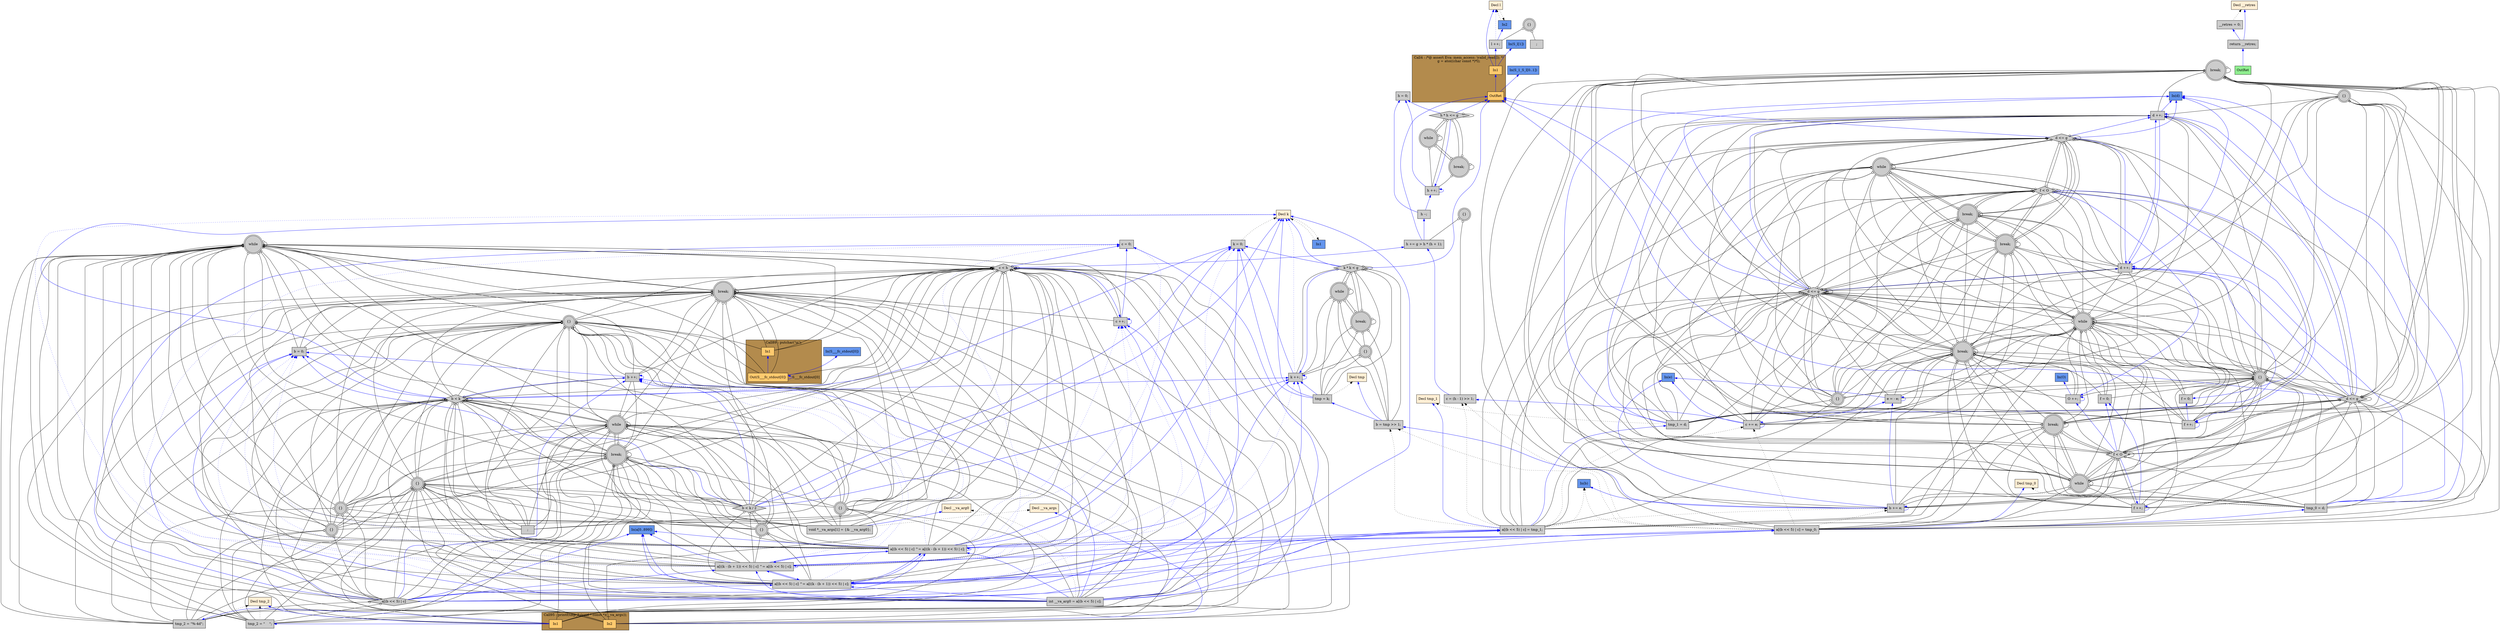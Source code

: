 digraph G {
  rankdir=TB;
  node [style="filled", ];
  64 [label="break;", fillcolor="#CCCCCC", shape=doublecircle, ];
  65 [label="{}", fillcolor="#CCCCCC", shape=doublecircle, ];
  66 [label="tmp_0 = d;", fillcolor="#CCCCCC", shape=box, ];
  67 [label="d ++;", fillcolor="#CCCCCC", shape=box, ];
  68 [label="a[(b << 5) | c] = tmp_0;", fillcolor="#CCCCCC", shape=box, ];
  69 [label="b += e;", fillcolor="#CCCCCC", shape=box, ];
  70 [label="f ++;", fillcolor="#CCCCCC", shape=box, ];
  71 [label="f = 0;", fillcolor="#CCCCCC", shape=box, ];
  72 [label="while", fillcolor="#CCCCCC", shape=doublecircle, ];
  73 [label="f < O", fillcolor="#CCCCCC", shape=diamond, ];
  74 [label="d <= g", fillcolor="#CCCCCC", shape=diamond, ];
  75 [label="break;", fillcolor="#CCCCCC", shape=doublecircle, ];
  76 [label="break;", fillcolor="#CCCCCC", shape=doublecircle, ];
  77 [label="{}", fillcolor="#CCCCCC", shape=doublecircle, ];
  78 [label="tmp_1 = d;", fillcolor="#CCCCCC", shape=box, ];
  79 [label="d ++;", fillcolor="#CCCCCC", shape=box, ];
  80 [label="a[(b << 5) | c] = tmp_1;", fillcolor="#CCCCCC", shape=box, ];
  81 [label="c += e;", fillcolor="#CCCCCC", shape=box, ];
  82 [label="f ++;", fillcolor="#CCCCCC", shape=box, ];
  83 [label="e = - e;", fillcolor="#CCCCCC", shape=box, ];
  84 [label="break;", fillcolor="#CCCCCC", shape=doublecircle, ];
  85 [label="c = 0;", fillcolor="#CCCCCC", shape=box, ];
  21 [label="Decl k", fillcolor="#FFEFD5", shape=box, ];
  86 [label="while", fillcolor="#CCCCCC", shape=doublecircle, ];
  22 [label="In1", fillcolor="#6495ED", shape=box, ];
  87 [label="c < h", fillcolor="#CCCCCC", shape=diamond, ];
  23 [label="Decl l", fillcolor="#FFEFD5", shape=box, ];
  88 [label="{}", fillcolor="#CCCCCC", shape=doublecircle, ];
  24 [label="In2", fillcolor="#6495ED", shape=box, ];
  89 [label="b = 0;", fillcolor="#CCCCCC", shape=box, ];
  25 [label="Decl tmp", fillcolor="#FFEFD5", shape=box, ];
  90 [label="while", fillcolor="#CCCCCC", shape=doublecircle, ];
  26 [label="Decl tmp_0", fillcolor="#FFEFD5", shape=box, ];
  91 [label="b < k", fillcolor="#CCCCCC", shape=diamond, ];
  27 [label="Decl tmp_1", fillcolor="#FFEFD5", shape=box, ];
  92 [label="break;", fillcolor="#CCCCCC", shape=doublecircle, ];
  28 [label="Decl tmp_2", fillcolor="#FFEFD5", shape=box, ];
  93 [label="{}", fillcolor="#CCCCCC", shape=doublecircle, ];
  29 [label="Decl __va_arg0", fillcolor="#FFEFD5", shape=box, ];
  94 [label="b < k / 2", fillcolor="#CCCCCC", shape=diamond, ];
  30 [label="Decl __va_args", fillcolor="#FFEFD5", shape=box, ];
  95 [label="{}", fillcolor="#CCCCCC", shape=doublecircle, ];
  31 [label="Decl __retres", fillcolor="#FFEFD5", shape=box, ];
  96 [label="a[(b << 5) | c] ^= a[((k - (b + 1)) << 5) | c];",
      fillcolor="#CCCCCC", shape=box, ];
  32 [label="{}", fillcolor="#CCCCCC", shape=doublecircle, ];
  97 [label="a[((k - (b + 1)) << 5) | c] ^= a[(b << 5) | c];",
      fillcolor="#CCCCCC", shape=box, ];
  33 [label="l ++;", fillcolor="#CCCCCC", shape=box, ];
  98 [label="a[(b << 5) | c] ^= a[((k - (b + 1)) << 5) | c];",
      fillcolor="#CCCCCC", shape=box, ];
  34 [label=";", fillcolor="#CCCCCC", shape=box, ];
  99 [label="{}", fillcolor="#CCCCCC", shape=doublecircle, ];
  100 [label=";", fillcolor="#CCCCCC", shape=box, ];
  36 [label="In1", fillcolor="#FFCA6E", shape=box, ];
  101 [label="{}", fillcolor="#CCCCCC", shape=doublecircle, ];
  37 [label="OutRet", fillcolor="#FFCA6E", shape=box, ];
  102 [label="a[(b << 5) | c]", fillcolor="#CCCCCC", shape=diamond, ];
  38 [label="k = 0;", fillcolor="#CCCCCC", shape=box, ];
  103 [label="tmp_2 = \"%-4d\";", fillcolor="#CCCCCC", shape=box, ];
  39 [label="while", fillcolor="#CCCCCC", shape=doublecircle, ];
  104 [label="tmp_2 = \"    \";", fillcolor="#CCCCCC", shape=box, ];
  40 [label="k * k < g", fillcolor="#CCCCCC", shape=diamond, ];
  105 [label="{}", fillcolor="#CCCCCC", shape=doublecircle, ];
  41 [label="{}", fillcolor="#CCCCCC", shape=doublecircle, ];
  106 [label="int __va_arg0 = a[(b << 5) | c];", fillcolor="#CCCCCC",
       shape=box, ];
  42 [label="tmp = k;", fillcolor="#CCCCCC", shape=box, ];
  107 [label="void *__va_args[1] = {& __va_arg0};", fillcolor="#CCCCCC",
       shape=box, ];
  43 [label="k ++;", fillcolor="#CCCCCC", shape=box, ];
  44 [label="b = tmp >> 1;", fillcolor="#CCCCCC", shape=box, ];
  109 [label="In1", fillcolor="#FFCA6E", shape=box, ];
  45 [label="break;", fillcolor="#CCCCCC", shape=doublecircle, ];
  110 [label="In2", fillcolor="#FFCA6E", shape=box, ];
  46 [label="h = 0;", fillcolor="#CCCCCC", shape=box, ];
  111 [label="b ++;", fillcolor="#CCCCCC", shape=box, ];
  47 [label="while", fillcolor="#CCCCCC", shape=doublecircle, ];
  48 [label="h * h <= g", fillcolor="#CCCCCC", shape=diamond, ];
  113 [label="In1", fillcolor="#FFCA6E", shape=box, ];
  49 [label="h ++;", fillcolor="#CCCCCC", shape=box, ];
  114 [label="Out(S___fc_stdout[0])", fillcolor="#FFCA6E", shape=box, ];
  50 [label="break;", fillcolor="#CCCCCC", shape=doublecircle, ];
  115 [label="c ++;", fillcolor="#CCCCCC", shape=box, ];
  51 [label="h --;", fillcolor="#CCCCCC", shape=box, ];
  116 [label="break;", fillcolor="#CCCCCC", shape=doublecircle, ];
  52 [label="{}", fillcolor="#CCCCCC", shape=doublecircle, ];
  117 [label="__retres = 0;", fillcolor="#CCCCCC", shape=box, ];
  53 [label="h += g > h * (h + 1);", fillcolor="#CCCCCC", shape=box, ];
  118 [label="return __retres;", fillcolor="#CCCCCC", shape=box, ];
  54 [label="c = (h - 1) >> 1;", fillcolor="#CCCCCC", shape=box, ];
  119 [label="OutRet", fillcolor="#90EE90", shape=box, ];
  55 [label="while", fillcolor="#CCCCCC", shape=doublecircle, ];
  120 [label="In(S___fc_stdout[0])", fillcolor="#6495ED", shape=box, ];
  56 [label="d <= g", fillcolor="#CCCCCC", shape=diamond, ];
  121 [label="In(a[0..899])", fillcolor="#6495ED", shape=box, ];
  57 [label="{}", fillcolor="#CCCCCC", shape=doublecircle, ];
  122 [label="In(b)", fillcolor="#6495ED", shape=box, ];
  58 [label="O ++;", fillcolor="#CCCCCC", shape=box, ];
  123 [label="In(e)", fillcolor="#6495ED", shape=box, ];
  59 [label="f = 0;", fillcolor="#CCCCCC", shape=box, ];
  124 [label="In(d)", fillcolor="#6495ED", shape=box, ];
  60 [label="while", fillcolor="#CCCCCC", shape=doublecircle, ];
  125 [label="In(O)", fillcolor="#6495ED", shape=box, ];
  61 [label="f < O", fillcolor="#CCCCCC", shape=diamond, ];
  126 [label="In(S_1_S_l[0..1])", fillcolor="#6495ED", shape=box, ];
  62 [label="d <= g", fillcolor="#CCCCCC", shape=diamond, ];
  127 [label="In(S_l[1])", fillcolor="#6495ED", shape=box, ];
  63 [label="break;", fillcolor="#CCCCCC", shape=doublecircle, ];
  
  subgraph cluster_Call4 { label="Call4 : /*@ assert Eva: mem_access: \\valid_read(l); */\ng = atoi((char const *)*l);";
                           fillcolor="#B38B4D"; style="filled"; 37;36;
     };
  subgraph cluster_Call89 { label="Call89 : putchar('\\n');";
                            fillcolor="#B38B4D"; style="filled"; 114;113;
     };
  subgraph cluster_Call95 { label="Call95 : printf(tmp_2,(void * const *)(__va_args));";
                            fillcolor="#B38B4D"; style="filled"; 110;109;
     };
  
  edge [dir=back, ];
  55 -> 64 [color="#000000", arrowtail=odot, ];
  56 -> 64 [color="#000000", arrowtail=odot, ];
  57 -> 64 [color="#000000", arrowtail=odot, ];
  60 -> 64 [color="#000000", arrowtail=odot, ];
  61 -> 64 [color="#000000", arrowtail=odot, ];
  62 -> 64 [color="#000000", arrowtail=odot, ];
  63 -> 64 [color="#000000", arrowtail=odot, ];
  64 -> 64 [color="#000000", arrowtail=odot, ];
  84 -> 64 [color="#000000", arrowtail=odot, ];
  55 -> 65 [color="#000000", arrowtail=odot, ];
  56 -> 65 [color="#000000", arrowtail=odot, ];
  57 -> 65 [color="#000000", arrowtail=odot, ];
  60 -> 65 [color="#000000", arrowtail=odot, ];
  61 -> 65 [color="#000000", arrowtail=odot, ];
  62 -> 65 [color="#000000", arrowtail=odot, ];
  63 -> 65 [color="#000000", arrowtail=odot, ];
  64 -> 65 [color="#000000", arrowtail=odot, ];
  84 -> 65 [color="#000000", arrowtail=odot, ];
  26 -> 66 [color="#000000", style="dotted", ];
  55 -> 66 [color="#000000", arrowtail=odot, ];
  56 -> 66 [color="#000000", arrowtail=odot, ];
  57 -> 66 [color="#000000", arrowtail=odot, ];
  60 -> 66 [color="#000000", arrowtail=odot, ];
  61 -> 66 [color="#000000", arrowtail=odot, ];
  62 -> 66 [color="#000000", arrowtail=odot, ];
  63 -> 66 [color="#000000", arrowtail=odot, ];
  64 -> 66 [color="#000000", arrowtail=odot, ];
  65 -> 66 [color="#000000", arrowtail=odot, ];
  67 -> 66 [color="#0000FF", ];
  79 -> 66 [color="#0000FF", ];
  84 -> 66 [color="#000000", arrowtail=odot, ];
  124 -> 66 [color="#0000FF", ];
  55 -> 67 [color="#000000", arrowtail=odot, ];
  56 -> 67 [color="#000000", arrowtail=odot, ];
  57 -> 67 [color="#000000", arrowtail=odot, ];
  60 -> 67 [color="#000000", arrowtail=odot, ];
  61 -> 67 [color="#000000", arrowtail=odot, ];
  62 -> 67 [color="#000000", arrowtail=odot, ];
  63 -> 67 [color="#000000", arrowtail=odot, ];
  64 -> 67 [color="#000000", arrowtail=odot, ];
  65 -> 67 [color="#000000", arrowtail=odot, ];
  67 -> 67 [color="#0000FF", ];
  79 -> 67 [color="#0000FF", ];
  84 -> 67 [color="#000000", arrowtail=odot, ];
  124 -> 67 [color="#0000FF", ];
  26 -> 68 [color="#0000FF", ];
  44 -> 68 [color="#000000", style="dotted", ];
  54 -> 68 [color="#000000", style="dotted", ];
  55 -> 68 [color="#000000", arrowtail=odot, ];
  56 -> 68 [color="#000000", arrowtail=odot, ];
  57 -> 68 [color="#000000", arrowtail=odot, ];
  60 -> 68 [color="#000000", arrowtail=odot, ];
  61 -> 68 [color="#000000", arrowtail=odot, ];
  62 -> 68 [color="#000000", arrowtail=odot, ];
  63 -> 68 [color="#000000", arrowtail=odot, ];
  64 -> 68 [color="#000000", arrowtail=odot, ];
  65 -> 68 [color="#000000", arrowtail=odot, ];
  66 -> 68 [color="#0000FF", ];
  69 -> 68 [color="#000000", style="dotted", ];
  81 -> 68 [color="#000000", style="dotted", ];
  84 -> 68 [color="#000000", arrowtail=odot, ];
  122 -> 68 [color="#000000", style="dotted", ];
  44 -> 69 [color="#0000FF", ];
  55 -> 69 [color="#000000", arrowtail=odot, ];
  56 -> 69 [color="#000000", arrowtail=odot, ];
  57 -> 69 [color="#000000", arrowtail=odot, ];
  60 -> 69 [color="#000000", arrowtail=odot, ];
  61 -> 69 [color="#000000", arrowtail=odot, ];
  62 -> 69 [color="#000000", arrowtail=odot, ];
  63 -> 69 [color="#000000", arrowtail=odot, ];
  64 -> 69 [color="#000000", arrowtail=odot, ];
  69 -> 69 [color="#0000FF", ];
  83 -> 69 [color="#0000FF", ];
  84 -> 69 [color="#000000", arrowtail=odot, ];
  122 -> 69 [color="#0000FF", ];
  123 -> 69 [color="#0000FF", ];
  55 -> 70 [color="#000000", arrowtail=odot, ];
  56 -> 70 [color="#000000", arrowtail=odot, ];
  57 -> 70 [color="#000000", arrowtail=odot, ];
  59 -> 70 [color="#0000FF", ];
  60 -> 70 [color="#000000", arrowtail=odot, ];
  61 -> 70 [color="#000000", arrowtail=odot, ];
  62 -> 70 [color="#000000", arrowtail=odot, ];
  63 -> 70 [color="#000000", arrowtail=odot, ];
  64 -> 70 [color="#000000", arrowtail=odot, ];
  70 -> 70 [color="#0000FF", ];
  84 -> 70 [color="#000000", arrowtail=odot, ];
  55 -> 71 [color="#000000", arrowtail=odot, ];
  56 -> 71 [color="#000000", arrowtail=odot, ];
  57 -> 71 [color="#000000", arrowtail=odot, ];
  84 -> 71 [color="#000000", arrowtail=odot, ];
  55 -> 72 [color="#000000", arrowtail=odot, ];
  56 -> 72 [color="#000000", arrowtail=odot, ];
  57 -> 72 [color="#000000", arrowtail=odot, ];
  72 -> 72 [color="#000000", arrowtail=odot, ];
  73 -> 72 [color="#000000", arrowtail=odot, ];
  74 -> 72 [color="#000000", arrowtail=odot, ];
  75 -> 72 [color="#000000", arrowtail=odot, ];
  76 -> 72 [color="#000000", arrowtail=odot, ];
  84 -> 72 [color="#000000", arrowtail=odot, ];
  55 -> 73 [color="#000000", arrowtail=odot, ];
  56 -> 73 [color="#000000", arrowtail=odot, ];
  57 -> 73 [color="#000000", arrowtail=odot, ];
  58 -> 73 [color="#0000FF", ];
  71 -> 73 [color="#0000FF", ];
  72 -> 73 [color="#000000", arrowtail=odot, ];
  73 -> 73 [color="#000000", arrowtail=odot, ];
  74 -> 73 [color="#000000", arrowtail=odot, ];
  75 -> 73 [color="#000000", arrowtail=odot, ];
  76 -> 73 [color="#000000", arrowtail=odot, ];
  82 -> 73 [color="#0000FF", ];
  84 -> 73 [color="#000000", arrowtail=odot, ];
  37 -> 74 [color="#0000FF", ];
  55 -> 74 [color="#000000", arrowtail=odot, ];
  56 -> 74 [color="#000000", arrowtail=odot, ];
  57 -> 74 [color="#000000", arrowtail=odot, ];
  67 -> 74 [color="#0000FF", ];
  72 -> 74 [color="#000000", arrowtail=odot, ];
  73 -> 74 [color="#000000", arrowtail=odot, ];
  74 -> 74 [color="#000000", arrowtail=odot, ];
  75 -> 74 [color="#000000", arrowtail=odot, ];
  76 -> 74 [color="#000000", arrowtail=odot, ];
  79 -> 74 [color="#0000FF", ];
  84 -> 74 [color="#000000", arrowtail=odot, ];
  124 -> 74 [color="#0000FF", ];
  55 -> 75 [color="#000000", arrowtail=odot, ];
  56 -> 75 [color="#000000", arrowtail=odot, ];
  57 -> 75 [color="#000000", arrowtail=odot, ];
  72 -> 75 [color="#000000", arrowtail=odot, ];
  73 -> 75 [color="#000000", arrowtail=odot, ];
  74 -> 75 [color="#000000", arrowtail=odot, ];
  75 -> 75 [color="#000000", arrowtail=odot, ];
  76 -> 75 [color="#000000", arrowtail=odot, ];
  84 -> 75 [color="#000000", arrowtail=odot, ];
  55 -> 76 [color="#000000", arrowtail=odot, ];
  56 -> 76 [color="#000000", arrowtail=odot, ];
  57 -> 76 [color="#000000", arrowtail=odot, ];
  72 -> 76 [color="#000000", arrowtail=odot, ];
  73 -> 76 [color="#000000", arrowtail=odot, ];
  74 -> 76 [color="#000000", arrowtail=odot, ];
  75 -> 76 [color="#000000", arrowtail=odot, ];
  76 -> 76 [color="#000000", arrowtail=odot, ];
  84 -> 76 [color="#000000", arrowtail=odot, ];
  55 -> 77 [color="#000000", arrowtail=odot, ];
  56 -> 77 [color="#000000", arrowtail=odot, ];
  57 -> 77 [color="#000000", arrowtail=odot, ];
  72 -> 77 [color="#000000", arrowtail=odot, ];
  73 -> 77 [color="#000000", arrowtail=odot, ];
  74 -> 77 [color="#000000", arrowtail=odot, ];
  75 -> 77 [color="#000000", arrowtail=odot, ];
  76 -> 77 [color="#000000", arrowtail=odot, ];
  84 -> 77 [color="#000000", arrowtail=odot, ];
  27 -> 78 [color="#000000", style="dotted", ];
  55 -> 78 [color="#000000", arrowtail=odot, ];
  56 -> 78 [color="#000000", arrowtail=odot, ];
  57 -> 78 [color="#000000", arrowtail=odot, ];
  67 -> 78 [color="#0000FF", ];
  72 -> 78 [color="#000000", arrowtail=odot, ];
  73 -> 78 [color="#000000", arrowtail=odot, ];
  74 -> 78 [color="#000000", arrowtail=odot, ];
  75 -> 78 [color="#000000", arrowtail=odot, ];
  76 -> 78 [color="#000000", arrowtail=odot, ];
  77 -> 78 [color="#000000", arrowtail=odot, ];
  79 -> 78 [color="#0000FF", ];
  84 -> 78 [color="#000000", arrowtail=odot, ];
  124 -> 78 [color="#0000FF", ];
  55 -> 79 [color="#000000", arrowtail=odot, ];
  56 -> 79 [color="#000000", arrowtail=odot, ];
  57 -> 79 [color="#000000", arrowtail=odot, ];
  67 -> 79 [color="#0000FF", ];
  72 -> 79 [color="#000000", arrowtail=odot, ];
  73 -> 79 [color="#000000", arrowtail=odot, ];
  74 -> 79 [color="#000000", arrowtail=odot, ];
  75 -> 79 [color="#000000", arrowtail=odot, ];
  76 -> 79 [color="#000000", arrowtail=odot, ];
  77 -> 79 [color="#000000", arrowtail=odot, ];
  79 -> 79 [color="#0000FF", ];
  84 -> 79 [color="#000000", arrowtail=odot, ];
  124 -> 79 [color="#0000FF", ];
  27 -> 80 [color="#0000FF", ];
  44 -> 80 [color="#000000", style="dotted", ];
  54 -> 80 [color="#000000", style="dotted", ];
  55 -> 80 [color="#000000", arrowtail=odot, ];
  56 -> 80 [color="#000000", arrowtail=odot, ];
  57 -> 80 [color="#000000", arrowtail=odot, ];
  69 -> 80 [color="#000000", style="dotted", ];
  72 -> 80 [color="#000000", arrowtail=odot, ];
  73 -> 80 [color="#000000", arrowtail=odot, ];
  74 -> 80 [color="#000000", arrowtail=odot, ];
  75 -> 80 [color="#000000", arrowtail=odot, ];
  76 -> 80 [color="#000000", arrowtail=odot, ];
  77 -> 80 [color="#000000", arrowtail=odot, ];
  78 -> 80 [color="#0000FF", ];
  81 -> 80 [color="#000000", style="dotted", ];
  84 -> 80 [color="#000000", arrowtail=odot, ];
  122 -> 80 [color="#000000", style="dotted", ];
  54 -> 81 [color="#0000FF", ];
  55 -> 81 [color="#000000", arrowtail=odot, ];
  56 -> 81 [color="#000000", arrowtail=odot, ];
  57 -> 81 [color="#000000", arrowtail=odot, ];
  72 -> 81 [color="#000000", arrowtail=odot, ];
  73 -> 81 [color="#000000", arrowtail=odot, ];
  74 -> 81 [color="#000000", arrowtail=odot, ];
  75 -> 81 [color="#000000", arrowtail=odot, ];
  76 -> 81 [color="#000000", arrowtail=odot, ];
  81 -> 81 [color="#0000FF", ];
  83 -> 81 [color="#0000FF", ];
  84 -> 81 [color="#000000", arrowtail=odot, ];
  123 -> 81 [color="#0000FF", ];
  55 -> 82 [color="#000000", arrowtail=odot, ];
  56 -> 82 [color="#000000", arrowtail=odot, ];
  57 -> 82 [color="#000000", arrowtail=odot, ];
  71 -> 82 [color="#0000FF", ];
  72 -> 82 [color="#000000", arrowtail=odot, ];
  73 -> 82 [color="#000000", arrowtail=odot, ];
  74 -> 82 [color="#000000", arrowtail=odot, ];
  75 -> 82 [color="#000000", arrowtail=odot, ];
  76 -> 82 [color="#000000", arrowtail=odot, ];
  82 -> 82 [color="#0000FF", ];
  84 -> 82 [color="#000000", arrowtail=odot, ];
  55 -> 83 [color="#000000", arrowtail=odot, ];
  56 -> 83 [color="#000000", arrowtail=odot, ];
  57 -> 83 [color="#000000", arrowtail=odot, ];
  83 -> 83 [color="#0000FF", ];
  84 -> 83 [color="#000000", arrowtail=odot, ];
  123 -> 83 [color="#0000FF", ];
  55 -> 84 [color="#000000", arrowtail=odot, ];
  56 -> 84 [color="#000000", arrowtail=odot, ];
  84 -> 84 [color="#000000", arrowtail=odot, ];
  22 -> 21 [color="#000000", style="dotted", ];
  86 -> 86 [color="#000000", arrowtail=odot, ];
  87 -> 86 [color="#000000", arrowtail=odot, ];
  116 -> 86 [color="#000000", arrowtail=odot, ];
  21 -> 22 [color="#000000", style="dotted", ];
  53 -> 87 [color="#0000FF", ];
  85 -> 87 [color="#0000FF", ];
  86 -> 87 [color="#000000", arrowtail=odot, ];
  87 -> 87 [color="#000000", arrowtail=odot, ];
  115 -> 87 [color="#0000FF", ];
  116 -> 87 [color="#000000", arrowtail=odot, ];
  24 -> 23 [color="#000000", style="dotted", ];
  86 -> 88 [color="#000000", arrowtail=odot, ];
  87 -> 88 [color="#000000", arrowtail=odot, ];
  116 -> 88 [color="#000000", arrowtail=odot, ];
  23 -> 24 [color="#000000", style="dotted", ];
  86 -> 89 [color="#000000", arrowtail=odot, ];
  87 -> 89 [color="#000000", arrowtail=odot, ];
  88 -> 89 [color="#000000", arrowtail=odot, ];
  116 -> 89 [color="#000000", arrowtail=odot, ];
  86 -> 90 [color="#000000", arrowtail=odot, ];
  87 -> 90 [color="#000000", arrowtail=odot, ];
  88 -> 90 [color="#000000", arrowtail=odot, ];
  90 -> 90 [color="#000000", arrowtail=odot, ];
  91 -> 90 [color="#000000", arrowtail=odot, ];
  92 -> 90 [color="#000000", arrowtail=odot, ];
  116 -> 90 [color="#000000", arrowtail=odot, ];
  21 -> 91 [color="#0000FF", ];
  38 -> 91 [color="#0000FF", ];
  43 -> 91 [color="#0000FF", ];
  86 -> 91 [color="#000000", arrowtail=odot, ];
  87 -> 91 [color="#000000", arrowtail=odot, ];
  88 -> 91 [color="#000000", arrowtail=odot, ];
  89 -> 91 [color="#0000FF", ];
  90 -> 91 [color="#000000", arrowtail=odot, ];
  91 -> 91 [color="#000000", arrowtail=odot, ];
  92 -> 91 [color="#000000", arrowtail=odot, ];
  111 -> 91 [color="#0000FF", ];
  116 -> 91 [color="#000000", arrowtail=odot, ];
  86 -> 92 [color="#000000", arrowtail=odot, ];
  87 -> 92 [color="#000000", arrowtail=odot, ];
  88 -> 92 [color="#000000", arrowtail=odot, ];
  90 -> 92 [color="#000000", arrowtail=odot, ];
  91 -> 92 [color="#000000", arrowtail=odot, ];
  92 -> 92 [color="#000000", arrowtail=odot, ];
  116 -> 92 [color="#000000", arrowtail=odot, ];
  86 -> 93 [color="#000000", arrowtail=odot, ];
  87 -> 93 [color="#000000", arrowtail=odot, ];
  88 -> 93 [color="#000000", arrowtail=odot, ];
  90 -> 93 [color="#000000", arrowtail=odot, ];
  91 -> 93 [color="#000000", arrowtail=odot, ];
  92 -> 93 [color="#000000", arrowtail=odot, ];
  116 -> 93 [color="#000000", arrowtail=odot, ];
  21 -> 94 [color="#0000FF", ];
  38 -> 94 [color="#0000FF", ];
  43 -> 94 [color="#0000FF", ];
  86 -> 94 [color="#000000", arrowtail=odot, ];
  87 -> 94 [color="#000000", arrowtail=odot, ];
  88 -> 94 [color="#000000", arrowtail=odot, ];
  89 -> 94 [color="#0000FF", ];
  90 -> 94 [color="#000000", arrowtail=odot, ];
  91 -> 94 [color="#000000", arrowtail=odot, ];
  92 -> 94 [color="#000000", arrowtail=odot, ];
  93 -> 94 [color="#000000", arrowtail=odot, ];
  111 -> 94 [color="#0000FF", ];
  116 -> 94 [color="#000000", arrowtail=odot, ];
  86 -> 95 [color="#000000", arrowtail=odot, ];
  87 -> 95 [color="#000000", arrowtail=odot, ];
  88 -> 95 [color="#000000", arrowtail=odot, ];
  90 -> 95 [color="#000000", arrowtail=odot, ];
  91 -> 95 [color="#000000", arrowtail=odot, ];
  92 -> 95 [color="#000000", arrowtail=odot, ];
  93 -> 95 [color="#000000", arrowtail=odot, ];
  94 -> 95 [color="#000000", arrowtail=odot, ];
  116 -> 95 [color="#000000", arrowtail=odot, ];
  21 -> 96 [color="#0000FF", ];
  38 -> 96 [color="#0000FF", ];
  43 -> 96 [color="#0000FF", ];
  68 -> 96 [color="#0000FF", ];
  80 -> 96 [color="#0000FF", ];
  85 -> 96 [color="#0000FF", style="dotted", ];
  86 -> 96 [color="#000000", arrowtail=odot, ];
  87 -> 96 [color="#000000", arrowtail=odot, ];
  88 -> 96 [color="#000000", arrowtail=odot, ];
  89 -> 96 [color="#0000FF", style="dotted", ];
  90 -> 96 [color="#000000", arrowtail=odot, ];
  91 -> 96 [color="#000000", arrowtail=odot, ];
  92 -> 96 [color="#000000", arrowtail=odot, ];
  93 -> 96 [color="#000000", arrowtail=odot, ];
  94 -> 96 [color="#000000", arrowtail=odot, ];
  95 -> 96 [color="#000000", arrowtail=odot, ];
  96 -> 96 [color="#0000FF", ];
  97 -> 96 [color="#0000FF", ];
  98 -> 96 [color="#0000FF", ];
  111 -> 96 [color="#0000FF", style="dotted", ];
  115 -> 96 [color="#0000FF", style="dotted", ];
  116 -> 96 [color="#000000", arrowtail=odot, ];
  121 -> 96 [color="#0000FF", ];
  21 -> 97 [color="#0000FF", style="dotted", ];
  38 -> 97 [color="#0000FF", style="dotted", ];
  43 -> 97 [color="#0000FF", style="dotted", ];
  68 -> 97 [color="#0000FF", ];
  80 -> 97 [color="#0000FF", ];
  85 -> 97 [color="#0000FF", style="dotted", ];
  86 -> 97 [color="#000000", arrowtail=odot, ];
  87 -> 97 [color="#000000", arrowtail=odot, ];
  88 -> 97 [color="#000000", arrowtail=odot, ];
  89 -> 97 [color="#0000FF", style="dotted", ];
  90 -> 97 [color="#000000", arrowtail=odot, ];
  91 -> 97 [color="#000000", arrowtail=odot, ];
  92 -> 97 [color="#000000", arrowtail=odot, ];
  93 -> 97 [color="#000000", arrowtail=odot, ];
  94 -> 97 [color="#000000", arrowtail=odot, ];
  95 -> 97 [color="#000000", arrowtail=odot, ];
  96 -> 97 [color="#0000FF", ];
  97 -> 97 [color="#0000FF", ];
  98 -> 97 [color="#0000FF", ];
  111 -> 97 [color="#0000FF", style="dotted", ];
  115 -> 97 [color="#0000FF", style="dotted", ];
  116 -> 97 [color="#000000", arrowtail=odot, ];
  121 -> 97 [color="#0000FF", ];
  23 -> 33 [color="#0000FF", style="dotted", ];
  24 -> 33 [color="#0000FF", ];
  32 -> 33 [color="#000000", arrowtail=odot, ];
  21 -> 98 [color="#0000FF", ];
  38 -> 98 [color="#0000FF", ];
  43 -> 98 [color="#0000FF", ];
  68 -> 98 [color="#0000FF", ];
  80 -> 98 [color="#0000FF", ];
  85 -> 98 [color="#0000FF", style="dotted", ];
  86 -> 98 [color="#000000", arrowtail=odot, ];
  87 -> 98 [color="#000000", arrowtail=odot, ];
  88 -> 98 [color="#000000", arrowtail=odot, ];
  89 -> 98 [color="#0000FF", style="dotted", ];
  90 -> 98 [color="#000000", arrowtail=odot, ];
  91 -> 98 [color="#000000", arrowtail=odot, ];
  92 -> 98 [color="#000000", arrowtail=odot, ];
  93 -> 98 [color="#000000", arrowtail=odot, ];
  94 -> 98 [color="#000000", arrowtail=odot, ];
  95 -> 98 [color="#000000", arrowtail=odot, ];
  96 -> 98 [color="#0000FF", ];
  97 -> 98 [color="#0000FF", ];
  98 -> 98 [color="#0000FF", ];
  111 -> 98 [color="#0000FF", style="dotted", ];
  115 -> 98 [color="#0000FF", style="dotted", ];
  116 -> 98 [color="#000000", arrowtail=odot, ];
  121 -> 98 [color="#0000FF", ];
  32 -> 34 [color="#000000", arrowtail=odot, ];
  86 -> 99 [color="#000000", arrowtail=odot, ];
  87 -> 99 [color="#000000", arrowtail=odot, ];
  88 -> 99 [color="#000000", arrowtail=odot, ];
  90 -> 99 [color="#000000", arrowtail=odot, ];
  91 -> 99 [color="#000000", arrowtail=odot, ];
  92 -> 99 [color="#000000", arrowtail=odot, ];
  93 -> 99 [color="#000000", arrowtail=odot, ];
  116 -> 99 [color="#000000", arrowtail=odot, ];
  86 -> 100 [color="#000000", arrowtail=odot, ];
  87 -> 100 [color="#000000", arrowtail=odot, ];
  88 -> 100 [color="#000000", arrowtail=odot, ];
  90 -> 100 [color="#000000", arrowtail=odot, ];
  91 -> 100 [color="#000000", arrowtail=odot, ];
  92 -> 100 [color="#000000", arrowtail=odot, ];
  93 -> 100 [color="#000000", arrowtail=odot, ];
  99 -> 100 [color="#000000", arrowtail=odot, ];
  116 -> 100 [color="#000000", arrowtail=odot, ];
  23 -> 36 [color="#0000FF", ];
  33 -> 36 [color="#0000FF", ];
  127 -> 36 [color="#0000FF", ];
  86 -> 101 [color="#000000", arrowtail=odot, ];
  87 -> 101 [color="#000000", arrowtail=odot, ];
  88 -> 101 [color="#000000", arrowtail=odot, ];
  90 -> 101 [color="#000000", arrowtail=odot, ];
  91 -> 101 [color="#000000", arrowtail=odot, ];
  92 -> 101 [color="#000000", arrowtail=odot, ];
  93 -> 101 [color="#000000", arrowtail=odot, ];
  99 -> 101 [color="#000000", arrowtail=odot, ];
  116 -> 101 [color="#000000", arrowtail=odot, ];
  36 -> 37 [color="#0000FF", ];
  126 -> 37 [color="#0000FF", ];
  68 -> 102 [color="#0000FF", ];
  80 -> 102 [color="#0000FF", ];
  85 -> 102 [color="#0000FF", ];
  86 -> 102 [color="#000000", arrowtail=odot, ];
  87 -> 102 [color="#000000", arrowtail=odot, ];
  88 -> 102 [color="#000000", arrowtail=odot, ];
  89 -> 102 [color="#0000FF", ];
  90 -> 102 [color="#000000", arrowtail=odot, ];
  91 -> 102 [color="#000000", arrowtail=odot, ];
  92 -> 102 [color="#000000", arrowtail=odot, ];
  93 -> 102 [color="#000000", arrowtail=odot, ];
  96 -> 102 [color="#0000FF", ];
  97 -> 102 [color="#0000FF", ];
  98 -> 102 [color="#0000FF", ];
  99 -> 102 [color="#000000", arrowtail=odot, ];
  101 -> 102 [color="#000000", arrowtail=odot, ];
  111 -> 102 [color="#0000FF", ];
  115 -> 102 [color="#0000FF", ];
  116 -> 102 [color="#000000", arrowtail=odot, ];
  121 -> 102 [color="#0000FF", ];
  21 -> 38 [color="#000000", style="dotted", ];
  28 -> 103 [color="#000000", style="dotted", ];
  86 -> 103 [color="#000000", arrowtail=odot, ];
  87 -> 103 [color="#000000", arrowtail=odot, ];
  88 -> 103 [color="#000000", arrowtail=odot, ];
  90 -> 103 [color="#000000", arrowtail=odot, ];
  91 -> 103 [color="#000000", arrowtail=odot, ];
  92 -> 103 [color="#000000", arrowtail=odot, ];
  93 -> 103 [color="#000000", arrowtail=odot, ];
  99 -> 103 [color="#000000", arrowtail=odot, ];
  101 -> 103 [color="#000000", arrowtail=odot, ];
  102 -> 103 [color="#000000", arrowtail=odot, ];
  116 -> 103 [color="#000000", arrowtail=odot, ];
  39 -> 39 [color="#000000", arrowtail=odot, ];
  40 -> 39 [color="#000000", arrowtail=odot, ];
  45 -> 39 [color="#000000", arrowtail=odot, ];
  28 -> 104 [color="#000000", style="dotted", ];
  86 -> 104 [color="#000000", arrowtail=odot, ];
  87 -> 104 [color="#000000", arrowtail=odot, ];
  88 -> 104 [color="#000000", arrowtail=odot, ];
  90 -> 104 [color="#000000", arrowtail=odot, ];
  91 -> 104 [color="#000000", arrowtail=odot, ];
  92 -> 104 [color="#000000", arrowtail=odot, ];
  93 -> 104 [color="#000000", arrowtail=odot, ];
  99 -> 104 [color="#000000", arrowtail=odot, ];
  101 -> 104 [color="#000000", arrowtail=odot, ];
  102 -> 104 [color="#000000", arrowtail=odot, ];
  116 -> 104 [color="#000000", arrowtail=odot, ];
  21 -> 40 [color="#0000FF", ];
  37 -> 40 [color="#0000FF", ];
  38 -> 40 [color="#0000FF", ];
  39 -> 40 [color="#000000", arrowtail=odot, ];
  40 -> 40 [color="#000000", arrowtail=odot, ];
  43 -> 40 [color="#0000FF", ];
  45 -> 40 [color="#000000", arrowtail=odot, ];
  86 -> 105 [color="#000000", arrowtail=odot, ];
  87 -> 105 [color="#000000", arrowtail=odot, ];
  88 -> 105 [color="#000000", arrowtail=odot, ];
  90 -> 105 [color="#000000", arrowtail=odot, ];
  91 -> 105 [color="#000000", arrowtail=odot, ];
  92 -> 105 [color="#000000", arrowtail=odot, ];
  93 -> 105 [color="#000000", arrowtail=odot, ];
  116 -> 105 [color="#000000", arrowtail=odot, ];
  39 -> 41 [color="#000000", arrowtail=odot, ];
  40 -> 41 [color="#000000", arrowtail=odot, ];
  45 -> 41 [color="#000000", arrowtail=odot, ];
  29 -> 106 [color="#000000", style="dotted", ];
  68 -> 106 [color="#0000FF", ];
  80 -> 106 [color="#0000FF", ];
  85 -> 106 [color="#0000FF", ];
  86 -> 106 [color="#000000", arrowtail=odot, ];
  87 -> 106 [color="#000000", arrowtail=odot, ];
  88 -> 106 [color="#000000", arrowtail=odot, ];
  89 -> 106 [color="#0000FF", ];
  90 -> 106 [color="#000000", arrowtail=odot, ];
  91 -> 106 [color="#000000", arrowtail=odot, ];
  92 -> 106 [color="#000000", arrowtail=odot, ];
  93 -> 106 [color="#000000", arrowtail=odot, ];
  96 -> 106 [color="#0000FF", ];
  97 -> 106 [color="#0000FF", ];
  98 -> 106 [color="#0000FF", ];
  105 -> 106 [color="#000000", arrowtail=odot, ];
  111 -> 106 [color="#0000FF", ];
  115 -> 106 [color="#0000FF", ];
  116 -> 106 [color="#000000", arrowtail=odot, ];
  121 -> 106 [color="#0000FF", ];
  21 -> 42 [color="#0000FF", ];
  25 -> 42 [color="#000000", style="dotted", ];
  38 -> 42 [color="#0000FF", ];
  39 -> 42 [color="#000000", arrowtail=odot, ];
  40 -> 42 [color="#000000", arrowtail=odot, ];
  41 -> 42 [color="#000000", arrowtail=odot, ];
  43 -> 42 [color="#0000FF", ];
  45 -> 42 [color="#000000", arrowtail=odot, ];
  29 -> 107 [color="#0000FF", ];
  30 -> 107 [color="#000000", style="dotted", ];
  86 -> 107 [color="#000000", arrowtail=odot, ];
  87 -> 107 [color="#000000", arrowtail=odot, ];
  88 -> 107 [color="#000000", arrowtail=odot, ];
  90 -> 107 [color="#000000", arrowtail=odot, ];
  91 -> 107 [color="#000000", arrowtail=odot, ];
  92 -> 107 [color="#000000", arrowtail=odot, ];
  93 -> 107 [color="#000000", arrowtail=odot, ];
  105 -> 107 [color="#000000", arrowtail=odot, ];
  116 -> 107 [color="#000000", arrowtail=odot, ];
  21 -> 43 [color="#0000FF", style="dotted", ];
  38 -> 43 [color="#0000FF", ];
  39 -> 43 [color="#000000", arrowtail=odot, ];
  40 -> 43 [color="#000000", arrowtail=odot, ];
  41 -> 43 [color="#000000", arrowtail=odot, ];
  43 -> 43 [color="#0000FF", ];
  45 -> 43 [color="#000000", arrowtail=odot, ];
  25 -> 44 [color="#0000FF", ];
  39 -> 44 [color="#000000", arrowtail=odot, ];
  40 -> 44 [color="#000000", arrowtail=odot, ];
  41 -> 44 [color="#000000", arrowtail=odot, ];
  42 -> 44 [color="#0000FF", ];
  45 -> 44 [color="#000000", arrowtail=odot, ];
  28 -> 109 [color="#0000FF", ];
  86 -> 109 [color="#000000", arrowtail=odot, ];
  87 -> 109 [color="#000000", arrowtail=odot, ];
  88 -> 109 [color="#000000", arrowtail=odot, ];
  90 -> 109 [color="#000000", arrowtail=odot, ];
  91 -> 109 [color="#000000", arrowtail=odot, ];
  92 -> 109 [color="#000000", arrowtail=odot, ];
  93 -> 109 [color="#000000", arrowtail=odot, ];
  103 -> 109 [color="#0000FF", ];
  104 -> 109 [color="#0000FF", ];
  105 -> 109 [color="#000000", arrowtail=odot, ];
  116 -> 109 [color="#000000", arrowtail=odot, ];
  39 -> 45 [color="#000000", arrowtail=odot, ];
  40 -> 45 [color="#000000", arrowtail=odot, ];
  45 -> 45 [color="#000000", arrowtail=odot, ];
  30 -> 110 [color="#0000FF", ];
  86 -> 110 [color="#000000", arrowtail=odot, ];
  87 -> 110 [color="#000000", arrowtail=odot, ];
  88 -> 110 [color="#000000", arrowtail=odot, ];
  90 -> 110 [color="#000000", arrowtail=odot, ];
  91 -> 110 [color="#000000", arrowtail=odot, ];
  92 -> 110 [color="#000000", arrowtail=odot, ];
  93 -> 110 [color="#000000", arrowtail=odot, ];
  105 -> 110 [color="#000000", arrowtail=odot, ];
  116 -> 110 [color="#000000", arrowtail=odot, ];
  86 -> 111 [color="#000000", arrowtail=odot, ];
  87 -> 111 [color="#000000", arrowtail=odot, ];
  88 -> 111 [color="#000000", arrowtail=odot, ];
  89 -> 111 [color="#0000FF", ];
  90 -> 111 [color="#000000", arrowtail=odot, ];
  91 -> 111 [color="#000000", arrowtail=odot, ];
  92 -> 111 [color="#000000", arrowtail=odot, ];
  111 -> 111 [color="#0000FF", ];
  116 -> 111 [color="#000000", arrowtail=odot, ];
  47 -> 47 [color="#000000", arrowtail=odot, ];
  48 -> 47 [color="#000000", arrowtail=odot, ];
  50 -> 47 [color="#000000", arrowtail=odot, ];
  37 -> 48 [color="#0000FF", ];
  46 -> 48 [color="#0000FF", ];
  47 -> 48 [color="#000000", arrowtail=odot, ];
  48 -> 48 [color="#000000", arrowtail=odot, ];
  49 -> 48 [color="#0000FF", ];
  50 -> 48 [color="#000000", arrowtail=odot, ];
  86 -> 113 [color="#000000", arrowtail=odot, ];
  87 -> 113 [color="#000000", arrowtail=odot, ];
  88 -> 113 [color="#000000", arrowtail=odot, ];
  116 -> 113 [color="#000000", arrowtail=odot, ];
  46 -> 49 [color="#0000FF", ];
  47 -> 49 [color="#000000", arrowtail=odot, ];
  48 -> 49 [color="#000000", arrowtail=odot, ];
  49 -> 49 [color="#0000FF", ];
  50 -> 49 [color="#000000", arrowtail=odot, ];
  86 -> 114 [color="#000000", arrowtail=odot, ];
  87 -> 114 [color="#000000", arrowtail=odot, ];
  88 -> 114 [color="#000000", arrowtail=odot, ];
  113 -> 114 [color="#0000FF", ];
  114 -> 114 [label="S___fc_stdout[0]", color="#0000FF", ];
  116 -> 114 [color="#000000", arrowtail=odot, ];
  120 -> 114 [color="#0000FF", ];
  47 -> 50 [color="#000000", arrowtail=odot, ];
  48 -> 50 [color="#000000", arrowtail=odot, ];
  50 -> 50 [color="#000000", arrowtail=odot, ];
  85 -> 115 [color="#0000FF", ];
  86 -> 115 [color="#000000", arrowtail=odot, ];
  87 -> 115 [color="#000000", arrowtail=odot, ];
  115 -> 115 [color="#0000FF", ];
  116 -> 115 [color="#000000", arrowtail=odot, ];
  46 -> 51 [color="#0000FF", ];
  49 -> 51 [color="#0000FF", ];
  86 -> 116 [color="#000000", arrowtail=odot, ];
  87 -> 116 [color="#000000", arrowtail=odot, ];
  116 -> 116 [color="#000000", arrowtail=odot, ];
  31 -> 117 [color="#000000", style="dotted", ];
  37 -> 53 [color="#0000FF", ];
  51 -> 53 [color="#0000FF", ];
  52 -> 53 [color="#000000", arrowtail=odot, ];
  31 -> 118 [color="#0000FF", ];
  117 -> 118 [color="#0000FF", ];
  52 -> 54 [color="#000000", arrowtail=odot, ];
  53 -> 54 [color="#0000FF", ];
  118 -> 119 [color="#0000FF", ];
  55 -> 55 [color="#000000", arrowtail=odot, ];
  56 -> 55 [color="#000000", arrowtail=odot, ];
  84 -> 55 [color="#000000", arrowtail=odot, ];
  37 -> 56 [color="#0000FF", ];
  55 -> 56 [color="#000000", arrowtail=odot, ];
  56 -> 56 [color="#000000", arrowtail=odot, ];
  67 -> 56 [color="#0000FF", ];
  79 -> 56 [color="#0000FF", ];
  84 -> 56 [color="#000000", arrowtail=odot, ];
  124 -> 56 [color="#0000FF", ];
  55 -> 57 [color="#000000", arrowtail=odot, ];
  56 -> 57 [color="#000000", arrowtail=odot, ];
  84 -> 57 [color="#000000", arrowtail=odot, ];
  55 -> 58 [color="#000000", arrowtail=odot, ];
  56 -> 58 [color="#000000", arrowtail=odot, ];
  57 -> 58 [color="#000000", arrowtail=odot, ];
  58 -> 58 [color="#0000FF", ];
  84 -> 58 [color="#000000", arrowtail=odot, ];
  125 -> 58 [color="#0000FF", ];
  55 -> 59 [color="#000000", arrowtail=odot, ];
  56 -> 59 [color="#000000", arrowtail=odot, ];
  57 -> 59 [color="#000000", arrowtail=odot, ];
  84 -> 59 [color="#000000", arrowtail=odot, ];
  55 -> 60 [color="#000000", arrowtail=odot, ];
  56 -> 60 [color="#000000", arrowtail=odot, ];
  57 -> 60 [color="#000000", arrowtail=odot, ];
  60 -> 60 [color="#000000", arrowtail=odot, ];
  61 -> 60 [color="#000000", arrowtail=odot, ];
  62 -> 60 [color="#000000", arrowtail=odot, ];
  63 -> 60 [color="#000000", arrowtail=odot, ];
  64 -> 60 [color="#000000", arrowtail=odot, ];
  84 -> 60 [color="#000000", arrowtail=odot, ];
  55 -> 61 [color="#000000", arrowtail=odot, ];
  56 -> 61 [color="#000000", arrowtail=odot, ];
  57 -> 61 [color="#000000", arrowtail=odot, ];
  58 -> 61 [color="#0000FF", ];
  59 -> 61 [color="#0000FF", ];
  60 -> 61 [color="#000000", arrowtail=odot, ];
  61 -> 61 [color="#000000", arrowtail=odot, ];
  62 -> 61 [color="#000000", arrowtail=odot, ];
  63 -> 61 [color="#000000", arrowtail=odot, ];
  64 -> 61 [color="#000000", arrowtail=odot, ];
  70 -> 61 [color="#0000FF", ];
  84 -> 61 [color="#000000", arrowtail=odot, ];
  37 -> 62 [color="#0000FF", ];
  55 -> 62 [color="#000000", arrowtail=odot, ];
  56 -> 62 [color="#000000", arrowtail=odot, ];
  57 -> 62 [color="#000000", arrowtail=odot, ];
  60 -> 62 [color="#000000", arrowtail=odot, ];
  61 -> 62 [color="#000000", arrowtail=odot, ];
  62 -> 62 [color="#000000", arrowtail=odot, ];
  63 -> 62 [color="#000000", arrowtail=odot, ];
  64 -> 62 [color="#000000", arrowtail=odot, ];
  67 -> 62 [color="#0000FF", ];
  79 -> 62 [color="#0000FF", ];
  84 -> 62 [color="#000000", arrowtail=odot, ];
  124 -> 62 [color="#0000FF", ];
  55 -> 63 [color="#000000", arrowtail=odot, ];
  56 -> 63 [color="#000000", arrowtail=odot, ];
  57 -> 63 [color="#000000", arrowtail=odot, ];
  60 -> 63 [color="#000000", arrowtail=odot, ];
  61 -> 63 [color="#000000", arrowtail=odot, ];
  62 -> 63 [color="#000000", arrowtail=odot, ];
  63 -> 63 [color="#000000", arrowtail=odot, ];
  64 -> 63 [color="#000000", arrowtail=odot, ];
  84 -> 63 [color="#000000", arrowtail=odot, ];
  
  }